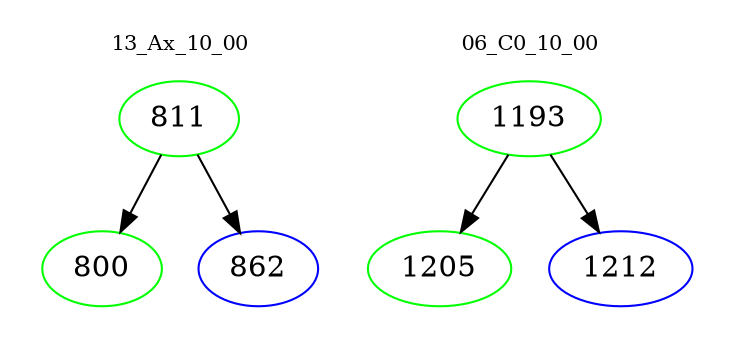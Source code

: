 digraph{
subgraph cluster_0 {
color = white
label = "13_Ax_10_00";
fontsize=10;
T0_811 [label="811", color="green"]
T0_811 -> T0_800 [color="black"]
T0_800 [label="800", color="green"]
T0_811 -> T0_862 [color="black"]
T0_862 [label="862", color="blue"]
}
subgraph cluster_1 {
color = white
label = "06_C0_10_00";
fontsize=10;
T1_1193 [label="1193", color="green"]
T1_1193 -> T1_1205 [color="black"]
T1_1205 [label="1205", color="green"]
T1_1193 -> T1_1212 [color="black"]
T1_1212 [label="1212", color="blue"]
}
}
